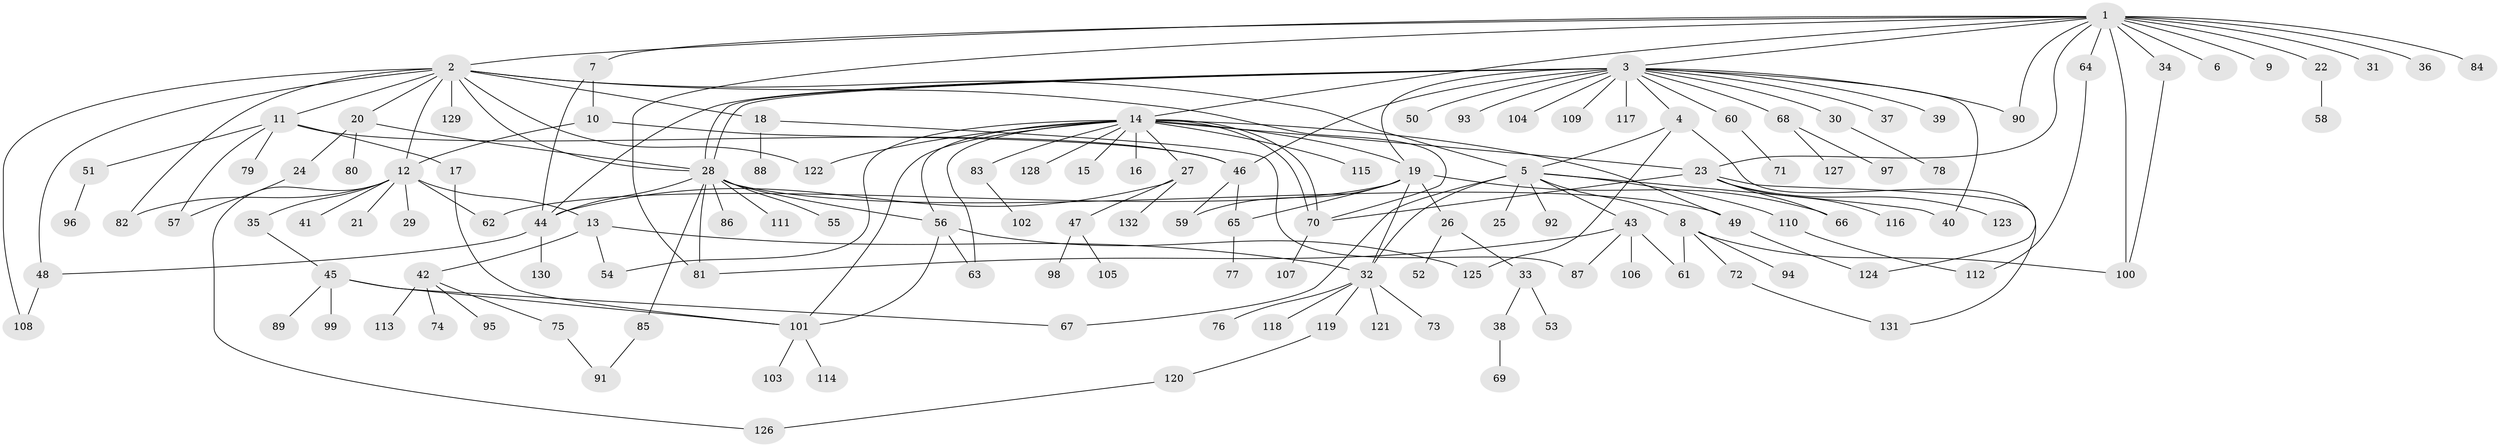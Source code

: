 // coarse degree distribution, {14: 0.025, 1: 0.4125, 4: 0.0625, 9: 0.025, 5: 0.1, 2: 0.2625, 8: 0.025, 7: 0.0125, 3: 0.05, 17: 0.0125, 11: 0.0125}
// Generated by graph-tools (version 1.1) at 2025/36/03/04/25 23:36:40]
// undirected, 132 vertices, 179 edges
graph export_dot {
  node [color=gray90,style=filled];
  1;
  2;
  3;
  4;
  5;
  6;
  7;
  8;
  9;
  10;
  11;
  12;
  13;
  14;
  15;
  16;
  17;
  18;
  19;
  20;
  21;
  22;
  23;
  24;
  25;
  26;
  27;
  28;
  29;
  30;
  31;
  32;
  33;
  34;
  35;
  36;
  37;
  38;
  39;
  40;
  41;
  42;
  43;
  44;
  45;
  46;
  47;
  48;
  49;
  50;
  51;
  52;
  53;
  54;
  55;
  56;
  57;
  58;
  59;
  60;
  61;
  62;
  63;
  64;
  65;
  66;
  67;
  68;
  69;
  70;
  71;
  72;
  73;
  74;
  75;
  76;
  77;
  78;
  79;
  80;
  81;
  82;
  83;
  84;
  85;
  86;
  87;
  88;
  89;
  90;
  91;
  92;
  93;
  94;
  95;
  96;
  97;
  98;
  99;
  100;
  101;
  102;
  103;
  104;
  105;
  106;
  107;
  108;
  109;
  110;
  111;
  112;
  113;
  114;
  115;
  116;
  117;
  118;
  119;
  120;
  121;
  122;
  123;
  124;
  125;
  126;
  127;
  128;
  129;
  130;
  131;
  132;
  1 -- 2;
  1 -- 3;
  1 -- 6;
  1 -- 7;
  1 -- 9;
  1 -- 14;
  1 -- 22;
  1 -- 23;
  1 -- 31;
  1 -- 34;
  1 -- 36;
  1 -- 64;
  1 -- 81;
  1 -- 84;
  1 -- 90;
  1 -- 100;
  2 -- 5;
  2 -- 11;
  2 -- 12;
  2 -- 18;
  2 -- 20;
  2 -- 28;
  2 -- 48;
  2 -- 70;
  2 -- 82;
  2 -- 108;
  2 -- 122;
  2 -- 129;
  3 -- 4;
  3 -- 19;
  3 -- 28;
  3 -- 28;
  3 -- 30;
  3 -- 37;
  3 -- 39;
  3 -- 40;
  3 -- 44;
  3 -- 46;
  3 -- 50;
  3 -- 60;
  3 -- 68;
  3 -- 90;
  3 -- 93;
  3 -- 104;
  3 -- 109;
  3 -- 117;
  4 -- 5;
  4 -- 124;
  4 -- 125;
  5 -- 8;
  5 -- 25;
  5 -- 32;
  5 -- 40;
  5 -- 43;
  5 -- 67;
  5 -- 92;
  5 -- 110;
  7 -- 10;
  7 -- 44;
  8 -- 61;
  8 -- 72;
  8 -- 94;
  8 -- 100;
  10 -- 12;
  10 -- 46;
  11 -- 17;
  11 -- 46;
  11 -- 51;
  11 -- 57;
  11 -- 79;
  12 -- 13;
  12 -- 21;
  12 -- 29;
  12 -- 35;
  12 -- 41;
  12 -- 62;
  12 -- 82;
  12 -- 126;
  13 -- 32;
  13 -- 42;
  13 -- 54;
  14 -- 15;
  14 -- 16;
  14 -- 19;
  14 -- 23;
  14 -- 27;
  14 -- 49;
  14 -- 54;
  14 -- 56;
  14 -- 63;
  14 -- 70;
  14 -- 70;
  14 -- 83;
  14 -- 101;
  14 -- 115;
  14 -- 122;
  14 -- 128;
  17 -- 101;
  18 -- 87;
  18 -- 88;
  19 -- 26;
  19 -- 32;
  19 -- 59;
  19 -- 62;
  19 -- 65;
  19 -- 66;
  20 -- 24;
  20 -- 28;
  20 -- 80;
  22 -- 58;
  23 -- 66;
  23 -- 70;
  23 -- 116;
  23 -- 123;
  23 -- 131;
  24 -- 57;
  26 -- 33;
  26 -- 52;
  27 -- 44;
  27 -- 47;
  27 -- 132;
  28 -- 44;
  28 -- 49;
  28 -- 55;
  28 -- 56;
  28 -- 81;
  28 -- 85;
  28 -- 86;
  28 -- 111;
  30 -- 78;
  32 -- 73;
  32 -- 76;
  32 -- 118;
  32 -- 119;
  32 -- 121;
  33 -- 38;
  33 -- 53;
  34 -- 100;
  35 -- 45;
  38 -- 69;
  42 -- 74;
  42 -- 75;
  42 -- 95;
  42 -- 113;
  43 -- 61;
  43 -- 81;
  43 -- 87;
  43 -- 106;
  44 -- 48;
  44 -- 130;
  45 -- 67;
  45 -- 89;
  45 -- 99;
  45 -- 101;
  46 -- 59;
  46 -- 65;
  47 -- 98;
  47 -- 105;
  48 -- 108;
  49 -- 124;
  51 -- 96;
  56 -- 63;
  56 -- 101;
  56 -- 125;
  60 -- 71;
  64 -- 112;
  65 -- 77;
  68 -- 97;
  68 -- 127;
  70 -- 107;
  72 -- 131;
  75 -- 91;
  83 -- 102;
  85 -- 91;
  101 -- 103;
  101 -- 114;
  110 -- 112;
  119 -- 120;
  120 -- 126;
}
